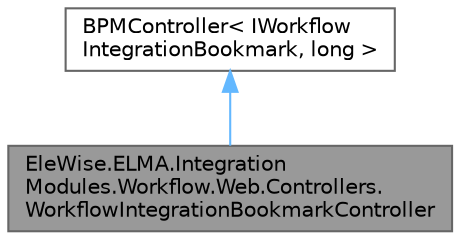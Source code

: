 digraph "EleWise.ELMA.IntegrationModules.Workflow.Web.Controllers.WorkflowIntegrationBookmarkController"
{
 // LATEX_PDF_SIZE
  bgcolor="transparent";
  edge [fontname=Helvetica,fontsize=10,labelfontname=Helvetica,labelfontsize=10];
  node [fontname=Helvetica,fontsize=10,shape=box,height=0.2,width=0.4];
  Node1 [id="Node000001",label="EleWise.ELMA.Integration\lModules.Workflow.Web.Controllers.\lWorkflowIntegrationBookmarkController",height=0.2,width=0.4,color="gray40", fillcolor="grey60", style="filled", fontcolor="black",tooltip="Контроллер для работы с точками останова интеграций"];
  Node2 -> Node1 [id="edge1_Node000001_Node000002",dir="back",color="steelblue1",style="solid",tooltip=" "];
  Node2 [id="Node000002",label="BPMController\< IWorkflow\lIntegrationBookmark, long \>",height=0.2,width=0.4,color="gray40", fillcolor="white", style="filled",tooltip=" "];
}
